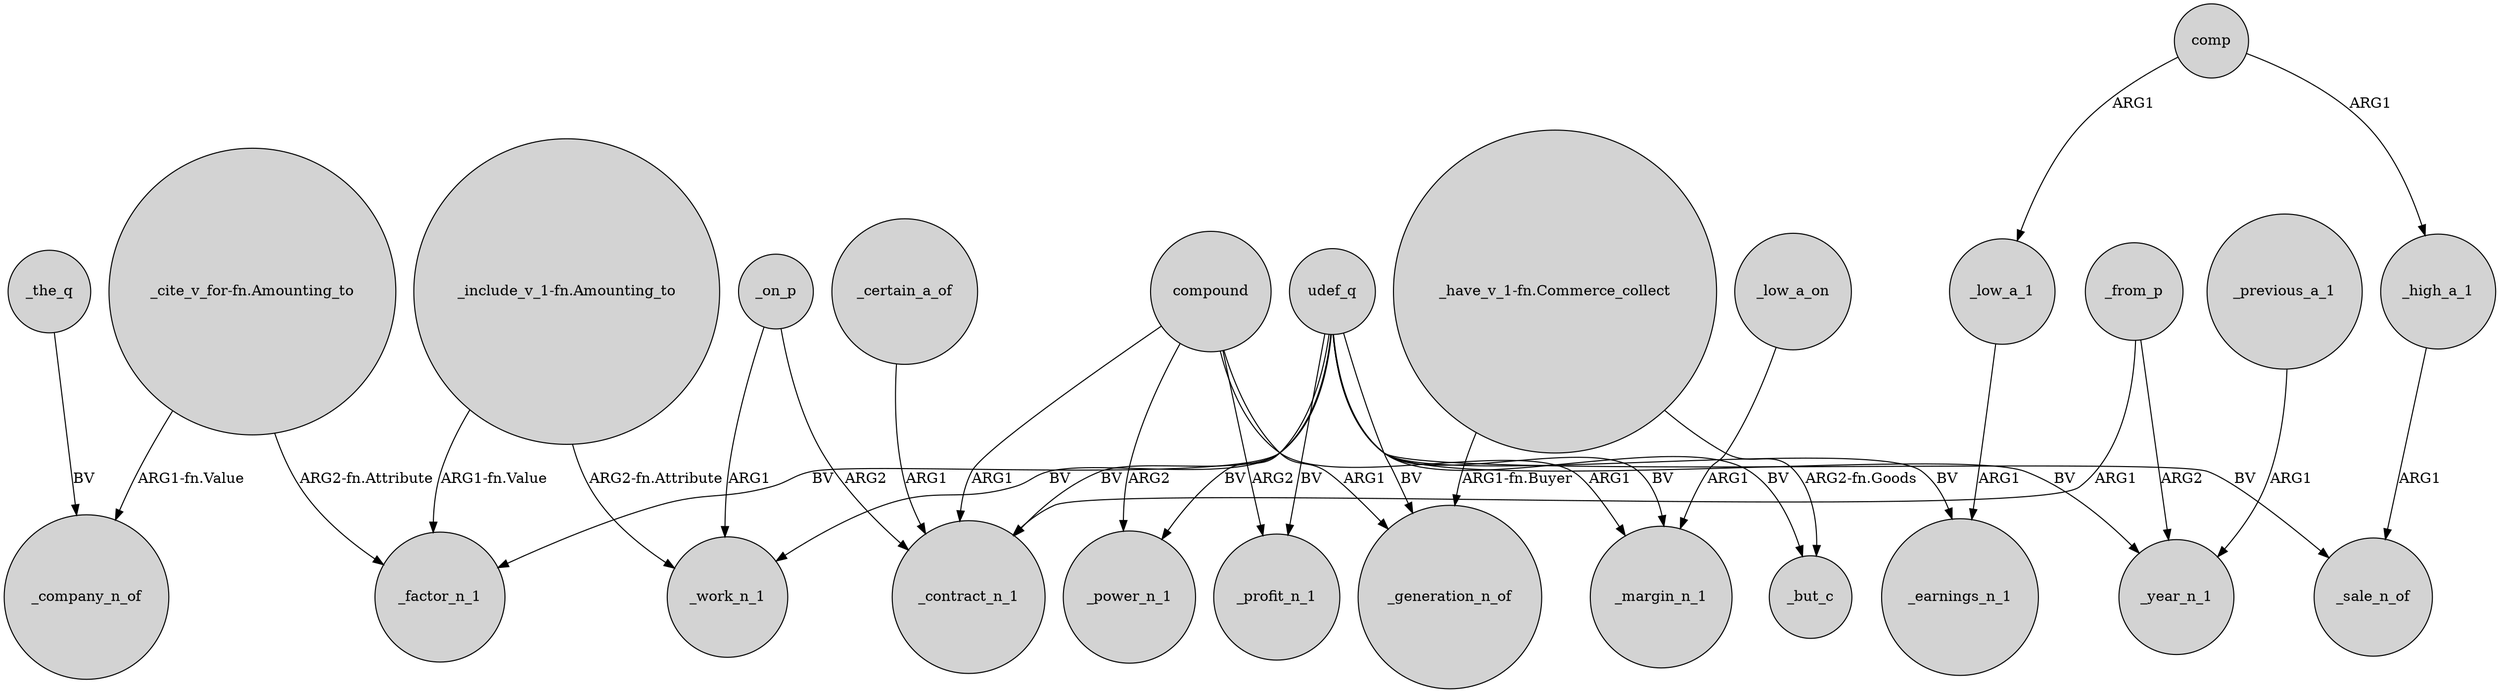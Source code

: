 digraph {
	node [shape=circle style=filled]
	"_cite_v_for-fn.Amounting_to" -> _company_n_of [label="ARG1-fn.Value"]
	compound -> _contract_n_1 [label=ARG1]
	compound -> _margin_n_1 [label=ARG1]
	_low_a_1 -> _earnings_n_1 [label=ARG1]
	comp -> _low_a_1 [label=ARG1]
	_high_a_1 -> _sale_n_of [label=ARG1]
	_on_p -> _contract_n_1 [label=ARG2]
	_on_p -> _work_n_1 [label=ARG1]
	udef_q -> _margin_n_1 [label=BV]
	"_include_v_1-fn.Amounting_to" -> _work_n_1 [label="ARG2-fn.Attribute"]
	"_have_v_1-fn.Commerce_collect" -> _generation_n_of [label="ARG1-fn.Buyer"]
	udef_q -> _profit_n_1 [label=BV]
	_previous_a_1 -> _year_n_1 [label=ARG1]
	udef_q -> _work_n_1 [label=BV]
	udef_q -> _sale_n_of [label=BV]
	_low_a_on -> _margin_n_1 [label=ARG1]
	compound -> _power_n_1 [label=ARG2]
	udef_q -> _but_c [label=BV]
	udef_q -> _generation_n_of [label=BV]
	_certain_a_of -> _contract_n_1 [label=ARG1]
	_from_p -> _contract_n_1 [label=ARG1]
	"_cite_v_for-fn.Amounting_to" -> _factor_n_1 [label="ARG2-fn.Attribute"]
	udef_q -> _earnings_n_1 [label=BV]
	comp -> _high_a_1 [label=ARG1]
	compound -> _profit_n_1 [label=ARG2]
	"_have_v_1-fn.Commerce_collect" -> _but_c [label="ARG2-fn.Goods"]
	udef_q -> _factor_n_1 [label=BV]
	_from_p -> _year_n_1 [label=ARG2]
	compound -> _generation_n_of [label=ARG1]
	"_include_v_1-fn.Amounting_to" -> _factor_n_1 [label="ARG1-fn.Value"]
	udef_q -> _year_n_1 [label=BV]
	_the_q -> _company_n_of [label=BV]
	udef_q -> _contract_n_1 [label=BV]
	udef_q -> _power_n_1 [label=BV]
}
